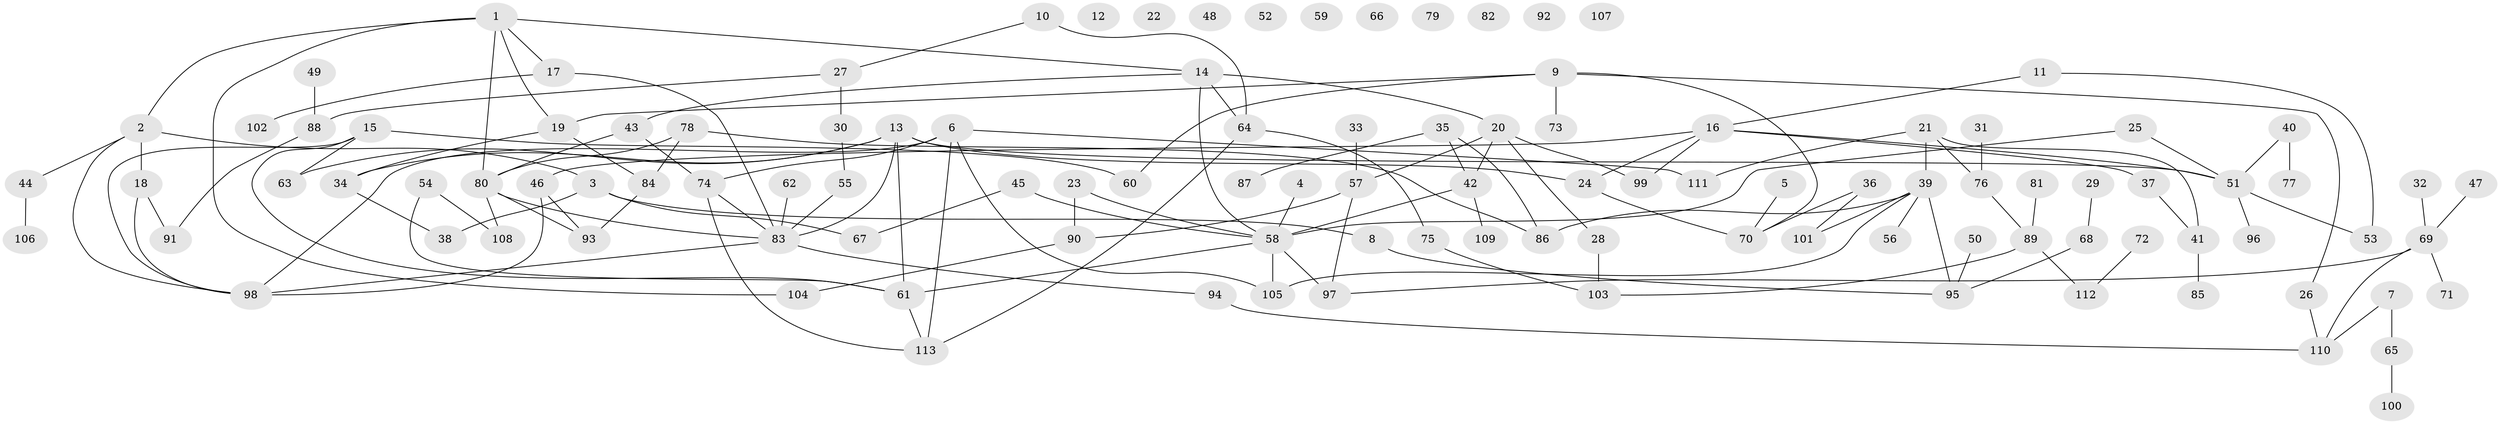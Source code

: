 // coarse degree distribution, {6: 0.07692307692307693, 5: 0.07692307692307693, 4: 0.11538461538461539, 1: 0.19230769230769232, 2: 0.20512820512820512, 7: 0.038461538461538464, 0: 0.1282051282051282, 3: 0.14102564102564102, 9: 0.01282051282051282, 8: 0.01282051282051282}
// Generated by graph-tools (version 1.1) at 2025/41/03/06/25 10:41:22]
// undirected, 113 vertices, 145 edges
graph export_dot {
graph [start="1"]
  node [color=gray90,style=filled];
  1;
  2;
  3;
  4;
  5;
  6;
  7;
  8;
  9;
  10;
  11;
  12;
  13;
  14;
  15;
  16;
  17;
  18;
  19;
  20;
  21;
  22;
  23;
  24;
  25;
  26;
  27;
  28;
  29;
  30;
  31;
  32;
  33;
  34;
  35;
  36;
  37;
  38;
  39;
  40;
  41;
  42;
  43;
  44;
  45;
  46;
  47;
  48;
  49;
  50;
  51;
  52;
  53;
  54;
  55;
  56;
  57;
  58;
  59;
  60;
  61;
  62;
  63;
  64;
  65;
  66;
  67;
  68;
  69;
  70;
  71;
  72;
  73;
  74;
  75;
  76;
  77;
  78;
  79;
  80;
  81;
  82;
  83;
  84;
  85;
  86;
  87;
  88;
  89;
  90;
  91;
  92;
  93;
  94;
  95;
  96;
  97;
  98;
  99;
  100;
  101;
  102;
  103;
  104;
  105;
  106;
  107;
  108;
  109;
  110;
  111;
  112;
  113;
  1 -- 2;
  1 -- 14;
  1 -- 17;
  1 -- 19;
  1 -- 80;
  1 -- 104;
  2 -- 3;
  2 -- 18;
  2 -- 44;
  2 -- 98;
  3 -- 8;
  3 -- 38;
  3 -- 67;
  4 -- 58;
  5 -- 70;
  6 -- 74;
  6 -- 98;
  6 -- 105;
  6 -- 111;
  6 -- 113;
  7 -- 65;
  7 -- 110;
  8 -- 95;
  9 -- 19;
  9 -- 26;
  9 -- 60;
  9 -- 70;
  9 -- 73;
  10 -- 27;
  10 -- 64;
  11 -- 16;
  11 -- 53;
  13 -- 24;
  13 -- 34;
  13 -- 51;
  13 -- 61;
  13 -- 63;
  13 -- 83;
  14 -- 20;
  14 -- 43;
  14 -- 58;
  14 -- 64;
  15 -- 60;
  15 -- 61;
  15 -- 63;
  15 -- 98;
  16 -- 24;
  16 -- 37;
  16 -- 46;
  16 -- 51;
  16 -- 99;
  17 -- 83;
  17 -- 102;
  18 -- 91;
  18 -- 98;
  19 -- 34;
  19 -- 84;
  20 -- 28;
  20 -- 42;
  20 -- 57;
  20 -- 99;
  21 -- 39;
  21 -- 41;
  21 -- 76;
  21 -- 111;
  23 -- 58;
  23 -- 90;
  24 -- 70;
  25 -- 51;
  25 -- 58;
  26 -- 110;
  27 -- 30;
  27 -- 88;
  28 -- 103;
  29 -- 68;
  30 -- 55;
  31 -- 76;
  32 -- 69;
  33 -- 57;
  34 -- 38;
  35 -- 42;
  35 -- 86;
  35 -- 87;
  36 -- 70;
  36 -- 101;
  37 -- 41;
  39 -- 56;
  39 -- 86;
  39 -- 95;
  39 -- 101;
  39 -- 105;
  40 -- 51;
  40 -- 77;
  41 -- 85;
  42 -- 58;
  42 -- 109;
  43 -- 74;
  43 -- 80;
  44 -- 106;
  45 -- 58;
  45 -- 67;
  46 -- 93;
  46 -- 98;
  47 -- 69;
  49 -- 88;
  50 -- 95;
  51 -- 53;
  51 -- 96;
  54 -- 61;
  54 -- 108;
  55 -- 83;
  57 -- 90;
  57 -- 97;
  58 -- 61;
  58 -- 97;
  58 -- 105;
  61 -- 113;
  62 -- 83;
  64 -- 75;
  64 -- 113;
  65 -- 100;
  68 -- 95;
  69 -- 71;
  69 -- 97;
  69 -- 110;
  72 -- 112;
  74 -- 83;
  74 -- 113;
  75 -- 103;
  76 -- 89;
  78 -- 80;
  78 -- 84;
  78 -- 86;
  80 -- 83;
  80 -- 93;
  80 -- 108;
  81 -- 89;
  83 -- 94;
  83 -- 98;
  84 -- 93;
  88 -- 91;
  89 -- 103;
  89 -- 112;
  90 -- 104;
  94 -- 110;
}
